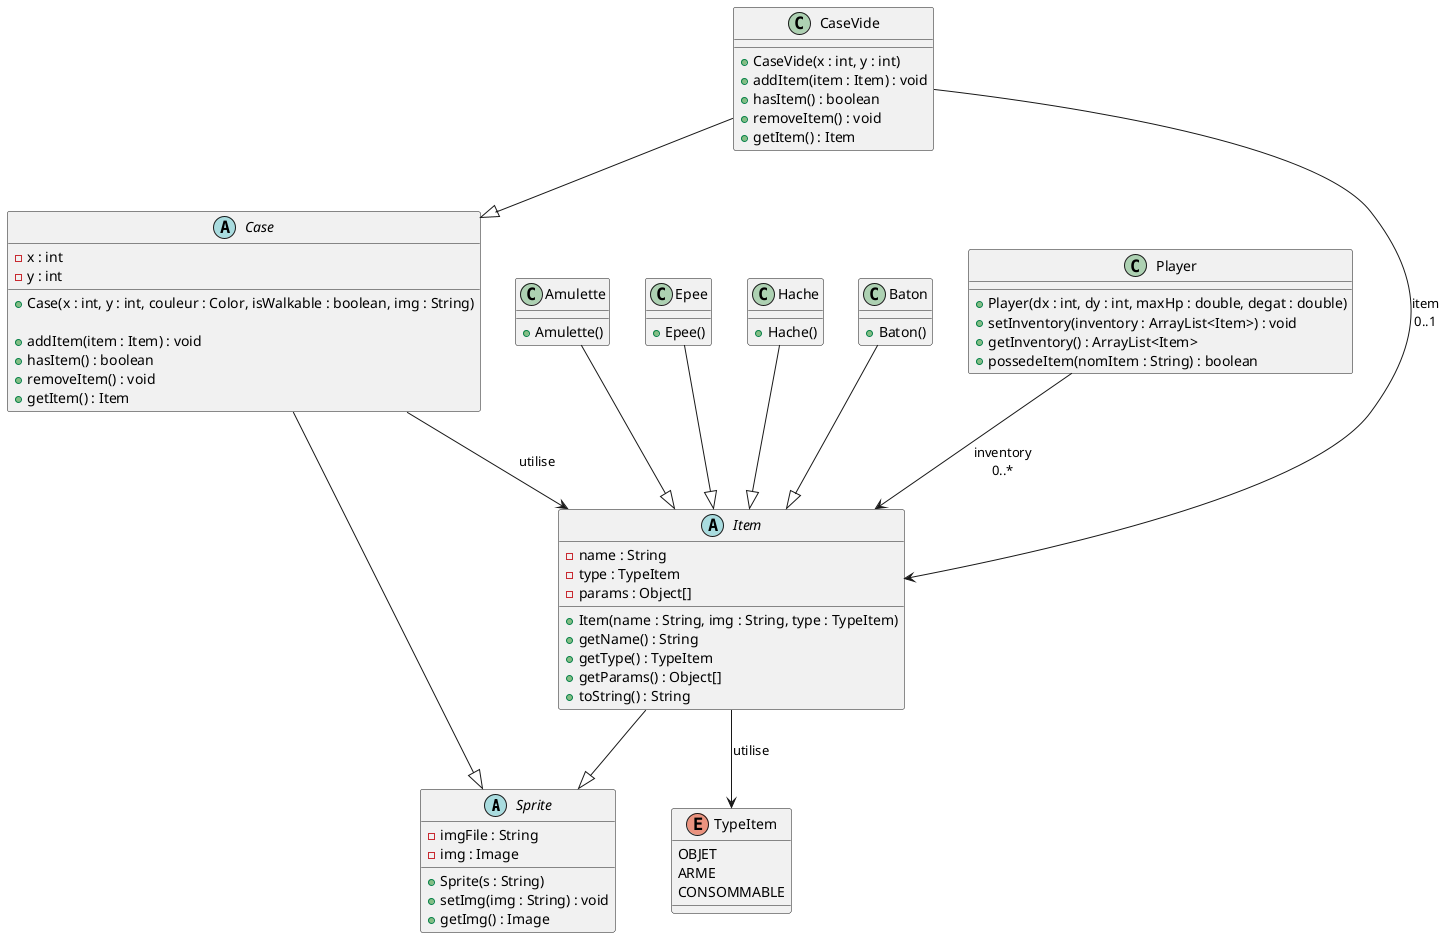 @startuml diagramme-classes-item

!define ABSTRACT class

abstract class Sprite {
  - imgFile : String
  - img : Image
  + Sprite(s : String)
  + setImg(img : String) : void
  + getImg() : Image
}

abstract class Item {
  - name : String
  - type : TypeItem
  - params : Object[]
  + Item(name : String, img : String, type : TypeItem)
  + getName() : String
  + getType() : TypeItem
  + getParams() : Object[]
  + toString() : String
}

abstract class Case {
  - x : int
  - y : int
 
  + Case(x : int, y : int, couleur : Color, isWalkable : boolean, img : String)
  
  + addItem(item : Item) : void
  + hasItem() : boolean
  + removeItem() : void
  + getItem() : Item
}

enum TypeItem {
  OBJET
  ARME
  CONSOMMABLE
}

class Amulette {
  + Amulette()
}

class Epee {
  + Epee()
}

class Hache {
  + Hache()
}


class Baton {
  + Baton()
}




class CaseVide {
  + CaseVide(x : int, y : int)
  + addItem(item : Item) : void
  + hasItem() : boolean
  + removeItem() : void
  + getItem() : Item
}

class Player {
  + Player(dx : int, dy : int, maxHp : double, degat : double)
  + setInventory(inventory : ArrayList<Item>) : void
  + getInventory() : ArrayList<Item>
  + possedeItem(nomItem : String) : boolean
}

Item --|> Sprite 
Case --|> Sprite
Amulette --|> Item 
Epee --|> Item 
Hache --|> Item
Baton --|> Item
CaseVide --|> Case

Item --> TypeItem : utilise
Case --> Item : utilise

Player --> Item : inventory\n0..*
CaseVide --> Item : item\n0..1

@enduml